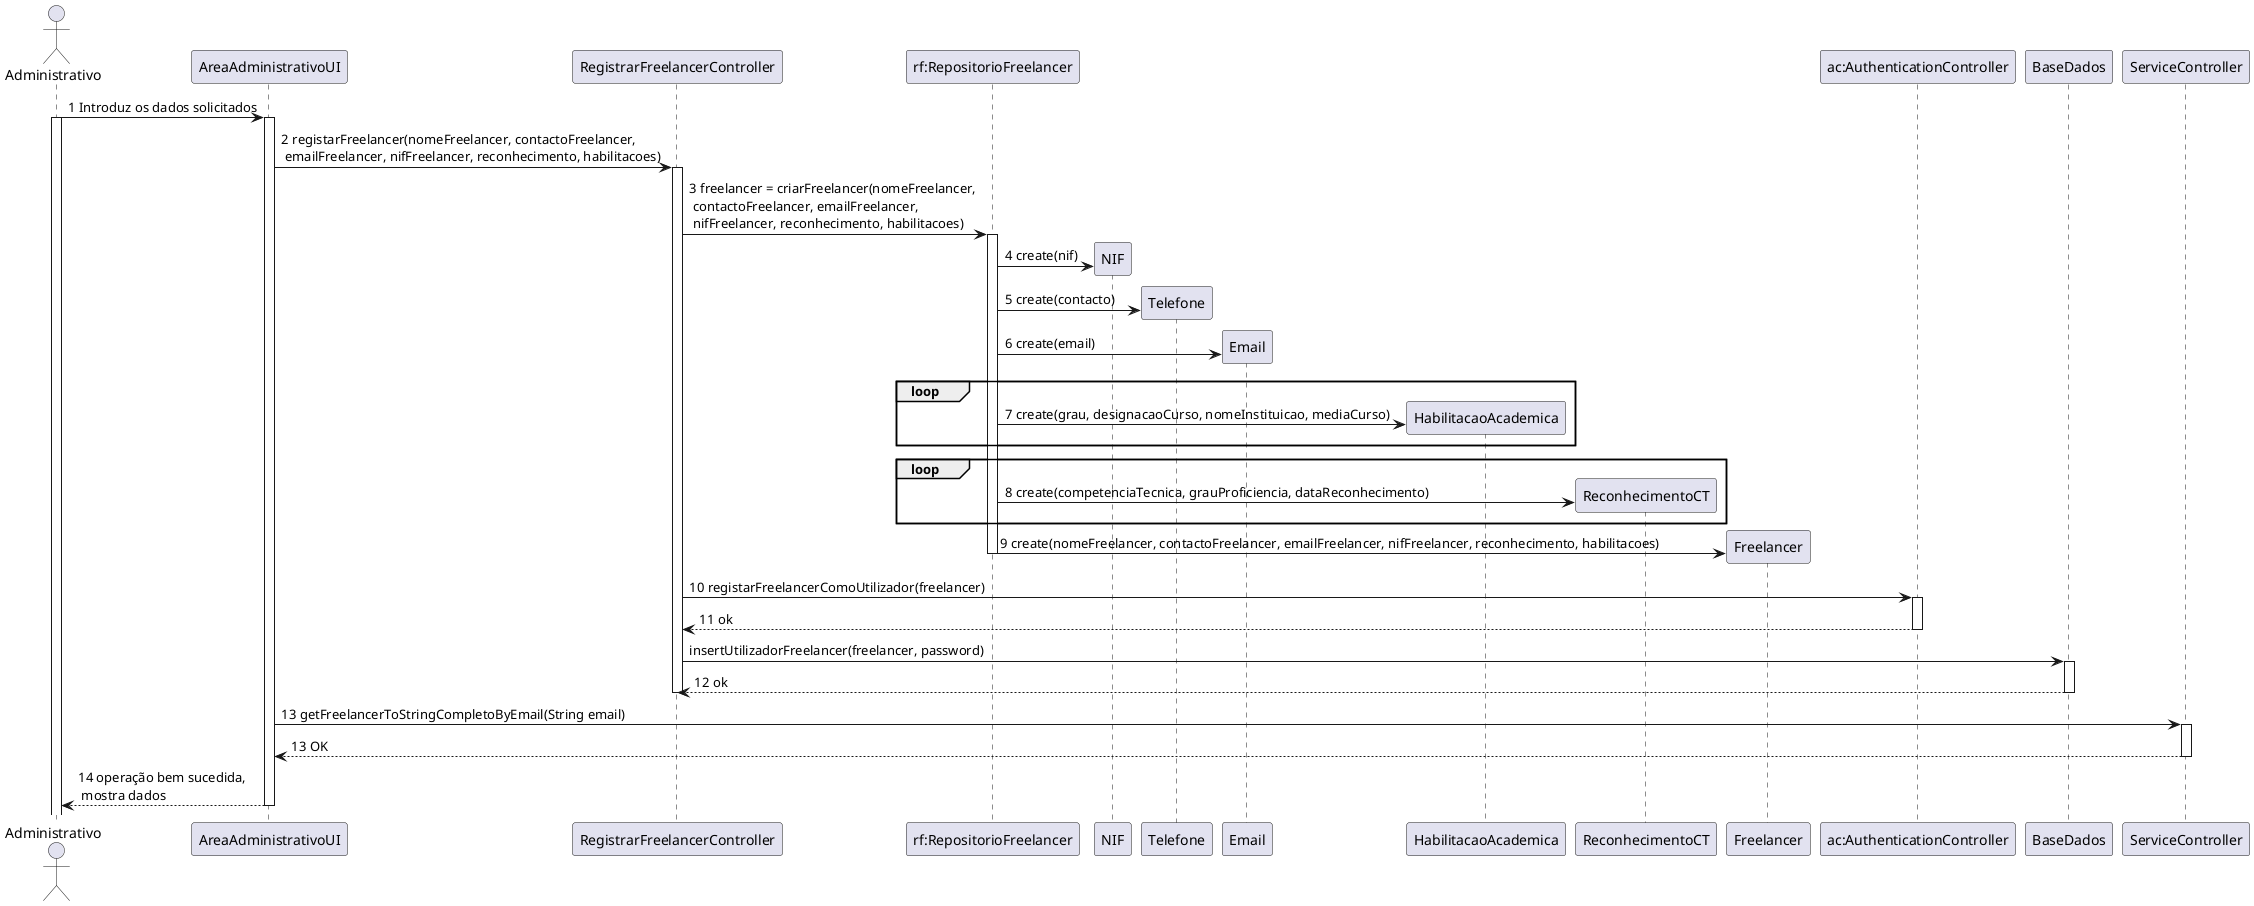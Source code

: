 @startuml 
actor Administrativo as Administrativo
Administrativo -> "AreaAdministrativoUI" : 1 Introduz os dados solicitados
activate Administrativo
activate "AreaAdministrativoUI"
"AreaAdministrativoUI" -> "RegistrarFreelancerController" : 2 registarFreelancer(nomeFreelancer, contactoFreelancer,\n emailFreelancer, nifFreelancer, reconhecimento, habilitacoes)
activate "RegistrarFreelancerController"
"RegistrarFreelancerController" -> "rf:RepositorioFreelancer" : 3 freelancer = criarFreelancer(nomeFreelancer,\n contactoFreelancer, emailFreelancer,\n nifFreelancer, reconhecimento, habilitacoes)
activate "rf:RepositorioFreelancer"
"rf:RepositorioFreelancer" -> NIF ** : 4 create(nif)
"rf:RepositorioFreelancer" -> Telefone ** : 5 create(contacto)
"rf:RepositorioFreelancer" -> Email ** : 6 create(email)
group loop
"rf:RepositorioFreelancer" -> HabilitacaoAcademica ** : 7 create(grau, designacaoCurso, nomeInstituicao, mediaCurso)
end
group loop
    "rf:RepositorioFreelancer" -> ReconhecimentoCT ** : 8 create(competenciaTecnica, grauProficiencia, dataReconhecimento)
end
"rf:RepositorioFreelancer" -> Freelancer ** : 9 create(nomeFreelancer, contactoFreelancer, emailFreelancer, nifFreelancer, reconhecimento, habilitacoes)
deactivate "rf:RepositorioFreelancer"
"RegistrarFreelancerController" -> "ac:AuthenticationController" : 10 registarFreelancerComoUtilizador(freelancer)
activate "ac:AuthenticationController"
"RegistrarFreelancerController" <-- "ac:AuthenticationController" : 11 ok
deactivate "ac:AuthenticationController"
"RegistrarFreelancerController" -> "BaseDados" : insertUtilizadorFreelancer(freelancer, password)
activate "BaseDados"
"RegistrarFreelancerController" <-- "BaseDados" : 12 ok
deactivate "BaseDados"
deactivate "RegistrarFreelancerController"
AreaAdministrativoUI -> ServiceController : 13 getFreelancerToStringCompletoByEmail(String email)
activate ServiceController
ServiceController --> AreaAdministrativoUI : 13 OK
deactivate ServiceController
"AreaAdministrativoUI" --> Administrativo : 14 operação bem sucedida, \n mostra dados
deactivate "AreaAdministrativoUI"
@enduml